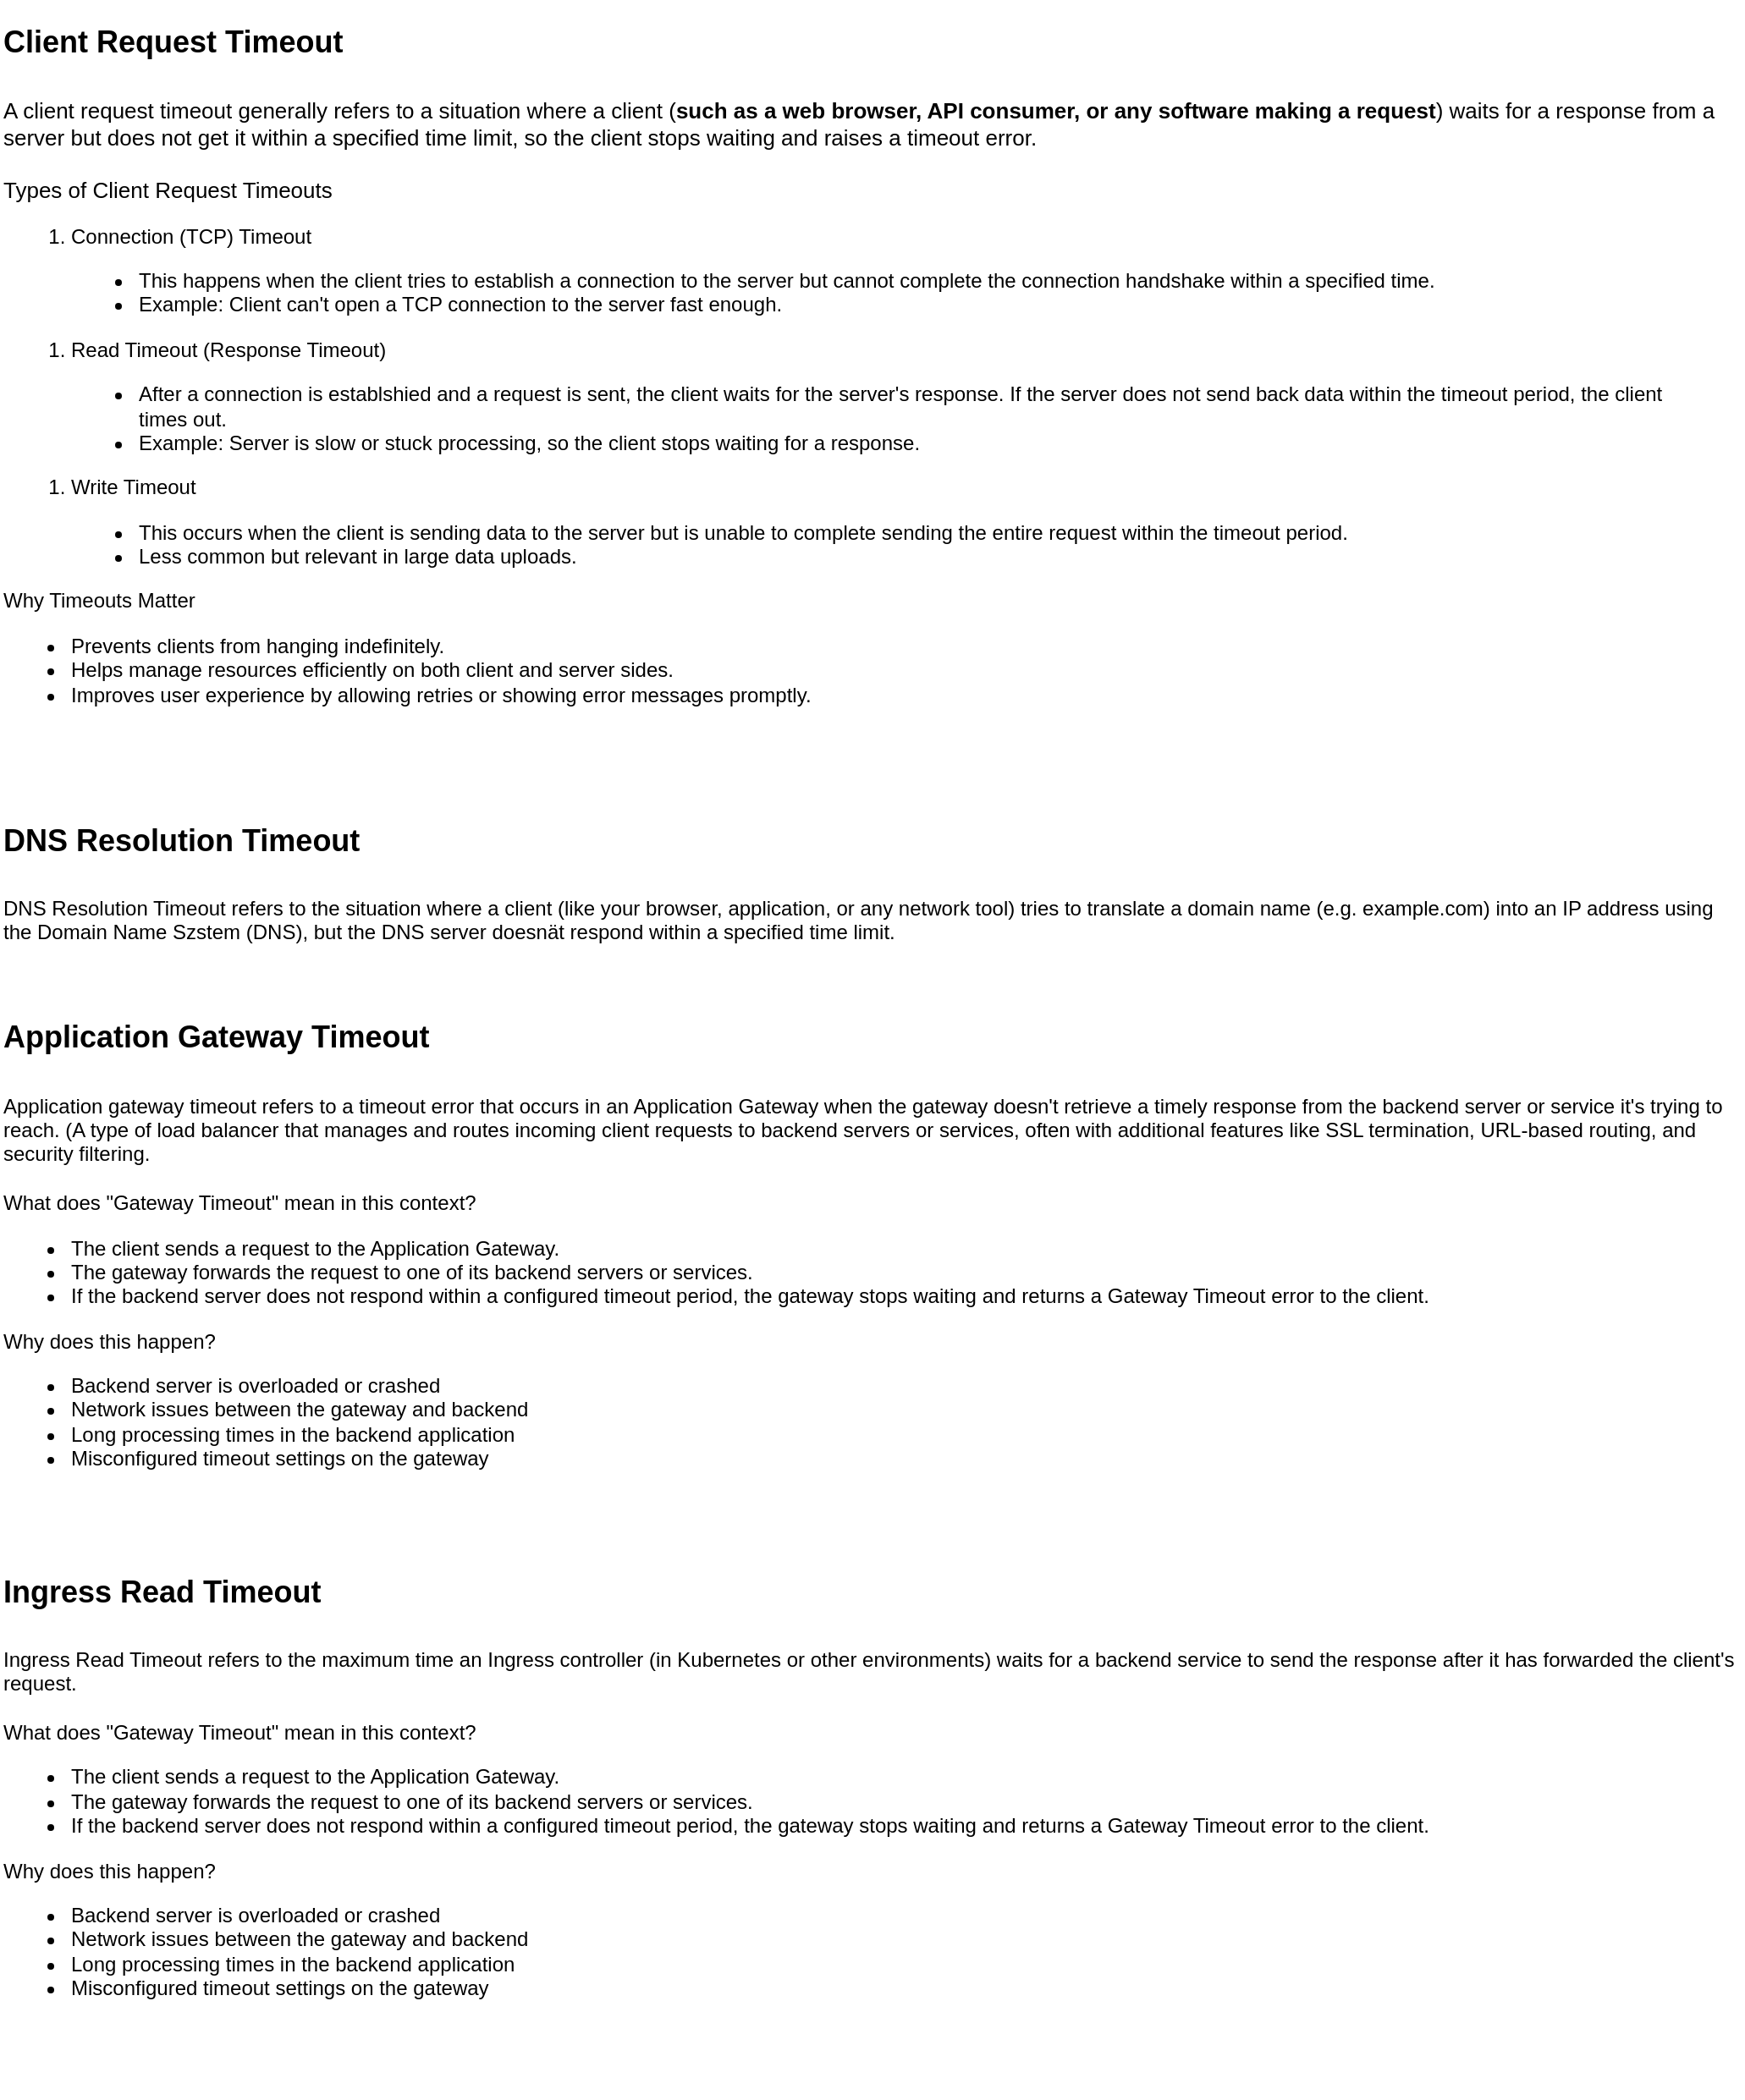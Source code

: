 <mxfile version="28.2.7">
  <diagram name="Page-1" id="FYnqeeudnjavl254Vnvo">
    <mxGraphModel dx="2116" dy="844" grid="1" gridSize="10" guides="1" tooltips="1" connect="1" arrows="1" fold="1" page="1" pageScale="1" pageWidth="850" pageHeight="1100" math="0" shadow="0">
      <root>
        <mxCell id="0" />
        <mxCell id="1" parent="0" />
        <mxCell id="Ld6S8iu637Xuf0fFWyp5-32" value="&lt;div&gt;&lt;b&gt;&lt;font style=&quot;font-size: 18px;&quot;&gt;Client Request Timeout&lt;/font&gt;&lt;/b&gt;&lt;/div&gt;&lt;div&gt;&lt;b&gt;&lt;font style=&quot;font-size: 18px;&quot;&gt;&lt;br&gt;&lt;/font&gt;&lt;/b&gt;&lt;/div&gt;&lt;div&gt;&lt;font style=&quot;font-size: 13px;&quot;&gt;A client request timeout generally refers to a situation where a client (&lt;b&gt;such as a web browser, API consumer, or any software making a request&lt;/b&gt;) waits for a response from a server but does not&amp;nbsp;get it within a specified time limit, so the client stops waiting and raises a timeout error.&lt;/font&gt;&lt;/div&gt;&lt;div&gt;&lt;font style=&quot;font-size: 13px;&quot;&gt;&lt;br&gt;&lt;/font&gt;&lt;/div&gt;&lt;div&gt;&lt;font style=&quot;font-size: 13px;&quot;&gt;Types of Client Request Timeouts&amp;nbsp;&lt;/font&gt;&lt;/div&gt;&lt;div&gt;&lt;ol&gt;&lt;li&gt;Connection (TCP) Timeout&amp;nbsp;&lt;/li&gt;&lt;/ol&gt;&lt;blockquote&gt;&lt;ul&gt;&lt;li&gt;This happens when the client tries to establish a connection to the server but cannot complete the connection handshake within a specified time.&lt;/li&gt;&lt;li&gt;Example: Client can&#39;t open a TCP connection to the server fast enough.&lt;/li&gt;&lt;/ul&gt;&lt;/blockquote&gt;&lt;ol&gt;&lt;li&gt;Read Timeout (Response Timeout)&lt;/li&gt;&lt;/ol&gt;&lt;blockquote&gt;&lt;ul&gt;&lt;li&gt;After a connection is establshied and a request is sent, the client waits for the server&#39;s response. If the server does not send back data within the timeout period, the client times out.&lt;/li&gt;&lt;li&gt;Example: Server is slow or stuck processing, so the client stops waiting for a response.&lt;/li&gt;&lt;/ul&gt;&lt;/blockquote&gt;&lt;ol&gt;&lt;li&gt;Write Timeout&amp;nbsp;&lt;/li&gt;&lt;/ol&gt;&lt;blockquote&gt;&lt;ul&gt;&lt;li&gt;This occurs when the client is sending data to the server but is unable to complete sending the entire request within the timeout period.&lt;/li&gt;&lt;li&gt;Less common but relevant in large data uploads.&lt;/li&gt;&lt;/ul&gt;&lt;/blockquote&gt;&lt;div&gt;Why Timeouts Matter&amp;nbsp;&lt;/div&gt;&lt;div&gt;&lt;ul&gt;&lt;li&gt;Prevents clients from hanging indefinitely.&lt;/li&gt;&lt;li&gt;Helps manage resources efficiently on both client and server sides.&lt;/li&gt;&lt;li&gt;Improves user experience by allowing retries or showing error messages promptly.&lt;/li&gt;&lt;/ul&gt;&lt;/div&gt;&lt;/div&gt;&lt;div&gt;&lt;font&gt;&lt;br&gt;&lt;/font&gt;&lt;/div&gt;&lt;div&gt;&lt;b&gt;&lt;font style=&quot;font-size: 18px;&quot;&gt;&lt;br&gt;&lt;/font&gt;&lt;/b&gt;&lt;/div&gt;" style="text;html=1;whiteSpace=wrap;strokeColor=none;fillColor=none;align=left;verticalAlign=middle;rounded=0;" parent="1" vertex="1">
          <mxGeometry x="-200" y="40" width="1030" height="480" as="geometry" />
        </mxCell>
        <mxCell id="Ld6S8iu637Xuf0fFWyp5-33" value="&lt;div&gt;&lt;b&gt;&lt;font style=&quot;font-size: 18px;&quot;&gt;DNS Resolution Timeout&amp;nbsp;&lt;/font&gt;&lt;/b&gt;&lt;/div&gt;&lt;div&gt;&lt;b&gt;&lt;font style=&quot;font-size: 18px;&quot;&gt;&amp;nbsp;&lt;/font&gt;&lt;/b&gt;&lt;/div&gt;&lt;div&gt;DNS Resolution Timeout refers to the situation where a client (like your browser, application, or any network tool) tries to translate a domain name (e.g. example.com) into an IP address using&lt;/div&gt;&lt;div&gt;the Domain Name Szstem (DNS), but the DNS server doesnät respond within a specified time limit.&lt;/div&gt;&lt;div&gt;&lt;font&gt;&lt;br&gt;&lt;/font&gt;&lt;/div&gt;&lt;div&gt;&lt;b&gt;&lt;font style=&quot;font-size: 18px;&quot;&gt;&lt;br&gt;&lt;/font&gt;&lt;/b&gt;&lt;/div&gt;" style="text;html=1;whiteSpace=wrap;strokeColor=none;fillColor=none;align=left;verticalAlign=middle;rounded=0;" parent="1" vertex="1">
          <mxGeometry x="-200" y="520" width="1030" height="120" as="geometry" />
        </mxCell>
        <mxCell id="GGaB-U3ST1P0PFWVwbmg-1" value="&lt;div&gt;&lt;b&gt;&lt;font style=&quot;font-size: 18px;&quot;&gt;Application Gateway Timeout&lt;/font&gt;&lt;/b&gt;&lt;/div&gt;&lt;div&gt;&lt;b&gt;&lt;font style=&quot;font-size: 18px;&quot;&gt;&amp;nbsp;&lt;/font&gt;&lt;/b&gt;&lt;/div&gt;&lt;div&gt;Application gateway timeout refers to a timeout error that occurs in an Application Gateway when the gateway doesn&#39;t retrieve a timely response from the backend server or service it&#39;s trying to reach. (A type of load balancer that manages and routes incoming client requests to backend servers or services, often with additional features like SSL termination, URL-based routing, and security filtering.&lt;/div&gt;&lt;div&gt;&lt;br&gt;&lt;/div&gt;&lt;div&gt;What does &quot;Gateway Timeout&quot; mean in this context?&lt;/div&gt;&lt;div&gt;&lt;ul&gt;&lt;li&gt;The client sends a request to the Application Gateway.&lt;/li&gt;&lt;li&gt;The gateway forwards the request to one of its backend servers or services.&lt;/li&gt;&lt;li&gt;If the backend server does not respond within a configured timeout period, the gateway stops waiting and returns a Gateway Timeout error to the client.&lt;/li&gt;&lt;/ul&gt;&lt;div&gt;Why does this happen?&lt;/div&gt;&lt;div&gt;&lt;ul&gt;&lt;li&gt;Backend server is overloaded or crashed&lt;/li&gt;&lt;li&gt;Network issues between the gateway and backend&amp;nbsp;&lt;/li&gt;&lt;li&gt;Long processing times in the backend application&amp;nbsp;&lt;/li&gt;&lt;li&gt;Misconfigured timeout settings on the gateway&lt;/li&gt;&lt;/ul&gt;&lt;/div&gt;&lt;/div&gt;&lt;div&gt;&lt;font&gt;&lt;br&gt;&lt;/font&gt;&lt;/div&gt;&lt;div&gt;&lt;b&gt;&lt;font style=&quot;font-size: 18px;&quot;&gt;&lt;br&gt;&lt;/font&gt;&lt;/b&gt;&lt;/div&gt;" style="text;html=1;whiteSpace=wrap;strokeColor=none;fillColor=none;align=left;verticalAlign=middle;rounded=0;" vertex="1" parent="1">
          <mxGeometry x="-200" y="640" width="1030" height="320" as="geometry" />
        </mxCell>
        <mxCell id="GGaB-U3ST1P0PFWVwbmg-2" value="&lt;div&gt;&lt;b&gt;&lt;font style=&quot;font-size: 18px;&quot;&gt;Ingress Read Timeout&lt;/font&gt;&lt;/b&gt;&lt;/div&gt;&lt;div&gt;&lt;b&gt;&lt;font style=&quot;font-size: 18px;&quot;&gt;&amp;nbsp;&lt;/font&gt;&lt;/b&gt;&lt;/div&gt;&lt;div&gt;Ingress Read Timeout refers to the maximum time an Ingress controller (in Kubernetes or other environments) waits for a backend service to send the response after it has forwarded the client&#39;s request.&lt;/div&gt;&lt;div&gt;&lt;br&gt;&lt;/div&gt;&lt;div&gt;What does &quot;Gateway Timeout&quot; mean in this context?&lt;/div&gt;&lt;div&gt;&lt;ul&gt;&lt;li&gt;The client sends a request to the Application Gateway.&lt;/li&gt;&lt;li&gt;The gateway forwards the request to one of its backend servers or services.&lt;/li&gt;&lt;li&gt;If the backend server does not respond within a configured timeout period, the gateway stops waiting and returns a Gateway Timeout error to the client.&lt;/li&gt;&lt;/ul&gt;&lt;div&gt;Why does this happen?&lt;/div&gt;&lt;div&gt;&lt;ul&gt;&lt;li&gt;Backend server is overloaded or crashed&lt;/li&gt;&lt;li&gt;Network issues between the gateway and backend&amp;nbsp;&lt;/li&gt;&lt;li&gt;Long processing times in the backend application&amp;nbsp;&lt;/li&gt;&lt;li&gt;Misconfigured timeout settings on the gateway&lt;/li&gt;&lt;/ul&gt;&lt;/div&gt;&lt;/div&gt;&lt;div&gt;&lt;font&gt;&lt;br&gt;&lt;/font&gt;&lt;/div&gt;&lt;div&gt;&lt;b&gt;&lt;font style=&quot;font-size: 18px;&quot;&gt;&lt;br&gt;&lt;/font&gt;&lt;/b&gt;&lt;/div&gt;" style="text;html=1;whiteSpace=wrap;strokeColor=none;fillColor=none;align=left;verticalAlign=middle;rounded=0;" vertex="1" parent="1">
          <mxGeometry x="-200" y="960" width="1030" height="320" as="geometry" />
        </mxCell>
      </root>
    </mxGraphModel>
  </diagram>
</mxfile>
